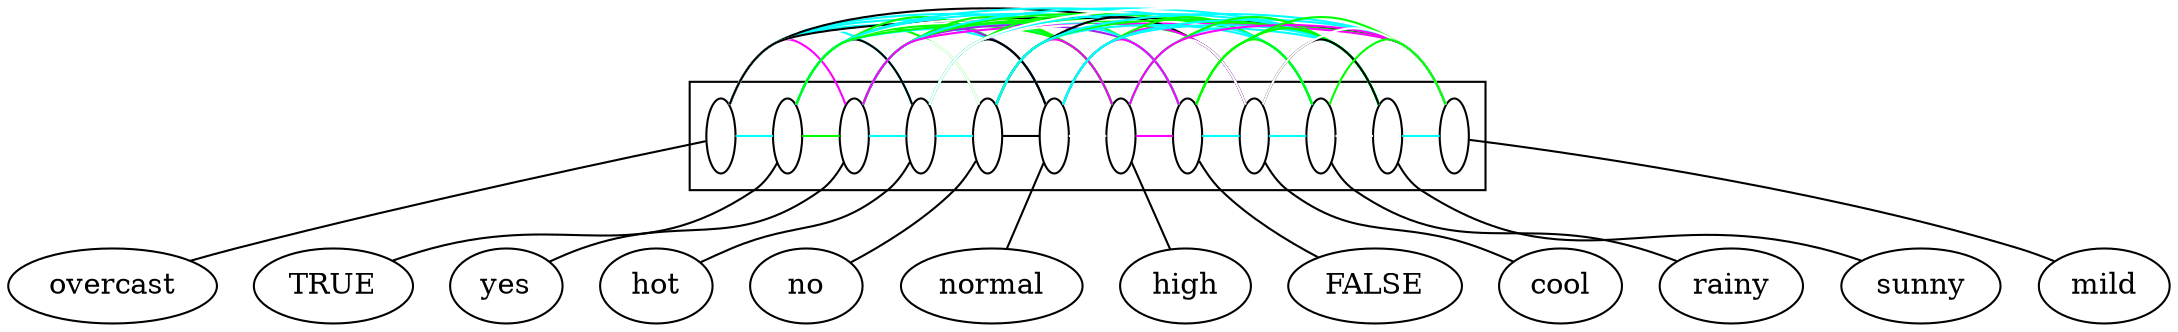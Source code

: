 digraph G {
compound=True;
overcast;
TRUE;
yes;
hot;
no;
normal;
high;
FALSE;
cool;
rainy;
sunny;
mild;
subgraph cluster_rainymildovercastyesFALSEnormalhotsunnyhighnoTRUEcool {
s_overcast [fillcolor=white, label=" ", width=0.2, fixedsize=True];
s_TRUE [fillcolor=white, label=" ", width=0.2, fixedsize=True];
s_yes [fillcolor=white, label=" ", width=0.2, fixedsize=True];
s_hot [fillcolor=white, label=" ", width=0.2, fixedsize=True];
s_no [fillcolor=white, label=" ", width=0.2, fixedsize=True];
s_normal [fillcolor=white, label=" ", width=0.2, fixedsize=True];
s_high [fillcolor=white, label=" ", width=0.2, fixedsize=True];
s_FALSE [fillcolor=white, label=" ", width=0.2, fixedsize=True];
s_cool [fillcolor=white, label=" ", width=0.2, fixedsize=True];
s_rainy [fillcolor=white, label=" ", width=0.2, fixedsize=True];
s_sunny [fillcolor=white, label=" ", width=0.2, fixedsize=True];
s_mild [fillcolor=white, label=" ", width=0.2, fixedsize=True];
subgraph  {
rank=same;
s_overcast -> s_TRUE  [color=cyan, arrowhead=none];
s_overcast -> s_yes  [color=magenta, arrowhead=none];
s_overcast -> s_hot  [color=cyan, arrowhead=none];
s_overcast -> s_no  [color=white, arrowhead=none];
s_overcast -> s_normal  [color=cyan, arrowhead=none];
s_overcast -> s_high  [color=cyan, arrowhead=none];
s_overcast -> s_FALSE  [color=cyan, arrowhead=none];
s_overcast -> s_cool  [color=black, arrowhead=none];
s_overcast -> s_rainy  [color=white, arrowhead=none];
s_overcast -> s_sunny  [color=white, arrowhead=none];
s_overcast -> s_mild  [color=black, arrowhead=none];
s_TRUE -> s_yes  [color=green, arrowhead=none];
s_TRUE -> s_hot  [color=black, arrowhead=none];
s_TRUE -> s_no  [color=green, arrowhead=none];
s_TRUE -> s_normal  [color=green, arrowhead=none];
s_TRUE -> s_high  [color=green, arrowhead=none];
s_TRUE -> s_FALSE  [color=white, arrowhead=none];
s_TRUE -> s_cool  [color=cyan, arrowhead=none];
s_TRUE -> s_rainy  [color=cyan, arrowhead=none];
s_TRUE -> s_sunny  [color=cyan, arrowhead=none];
s_TRUE -> s_mild  [color=green, arrowhead=none];
s_yes -> s_hot  [color=cyan, arrowhead=none];
s_yes -> s_no  [color=white, arrowhead=none];
s_yes -> s_normal  [color=purple, arrowhead=none];
s_yes -> s_high  [color=green, arrowhead=none];
s_yes -> s_FALSE  [color=purple, arrowhead=none];
s_yes -> s_cool  [color=green, arrowhead=none];
s_yes -> s_rainy  [color=green, arrowhead=none];
s_yes -> s_sunny  [color=cyan, arrowhead=none];
s_yes -> s_mild  [color=magenta, arrowhead=none];
s_hot -> s_no  [color=cyan, arrowhead=none];
s_hot -> s_normal  [color=black, arrowhead=none];
s_hot -> s_high  [color=green, arrowhead=none];
s_hot -> s_FALSE  [color=green, arrowhead=none];
s_hot -> s_cool  [color=white, arrowhead=none];
s_hot -> s_rainy  [color=white, arrowhead=none];
s_hot -> s_sunny  [color=cyan, arrowhead=none];
s_hot -> s_mild  [color=white, arrowhead=none];
s_no -> s_normal  [color=black, arrowhead=none];
s_no -> s_high  [color=magenta, arrowhead=none];
s_no -> s_FALSE  [color=cyan, arrowhead=none];
s_no -> s_cool  [color=black, arrowhead=none];
s_no -> s_rainy  [color=cyan, arrowhead=none];
s_no -> s_sunny  [color=green, arrowhead=none];
s_no -> s_mild  [color=cyan, arrowhead=none];
s_normal -> s_high  [color=white, arrowhead=none];
s_normal -> s_FALSE  [color=magenta, arrowhead=none];
s_normal -> s_cool  [color=magenta, arrowhead=none];
s_normal -> s_rainy  [color=green, arrowhead=none];
s_normal -> s_sunny  [color=cyan, arrowhead=none];
s_normal -> s_mild  [color=cyan, arrowhead=none];
s_high -> s_FALSE  [color=magenta, arrowhead=none];
s_high -> s_cool  [color=white, arrowhead=none];
s_high -> s_rainy  [color=cyan, arrowhead=none];
s_high -> s_sunny  [color=green, arrowhead=none];
s_high -> s_mild  [color=magenta, arrowhead=none];
s_FALSE -> s_cool  [color=cyan, arrowhead=none];
s_FALSE -> s_rainy  [color=green, arrowhead=none];
s_FALSE -> s_sunny  [color=green, arrowhead=none];
s_FALSE -> s_mild  [color=green, arrowhead=none];
s_cool -> s_rainy  [color=cyan, arrowhead=none];
s_cool -> s_sunny  [color=black, arrowhead=none];
s_cool -> s_mild  [color=white, arrowhead=none];
s_rainy -> s_sunny  [color=white, arrowhead=none];
s_rainy -> s_mild  [color=green, arrowhead=none];
s_sunny -> s_mild  [color=cyan, arrowhead=none];
}

}

s_overcast -> overcast  [arrowhead=none];
s_TRUE -> TRUE  [arrowhead=none];
s_yes -> yes  [arrowhead=none];
s_hot -> hot  [arrowhead=none];
s_no -> no  [arrowhead=none];
s_normal -> normal  [arrowhead=none];
s_high -> high  [arrowhead=none];
s_FALSE -> FALSE  [arrowhead=none];
s_cool -> cool  [arrowhead=none];
s_rainy -> rainy  [arrowhead=none];
s_sunny -> sunny  [arrowhead=none];
s_mild -> mild  [arrowhead=none];
}
